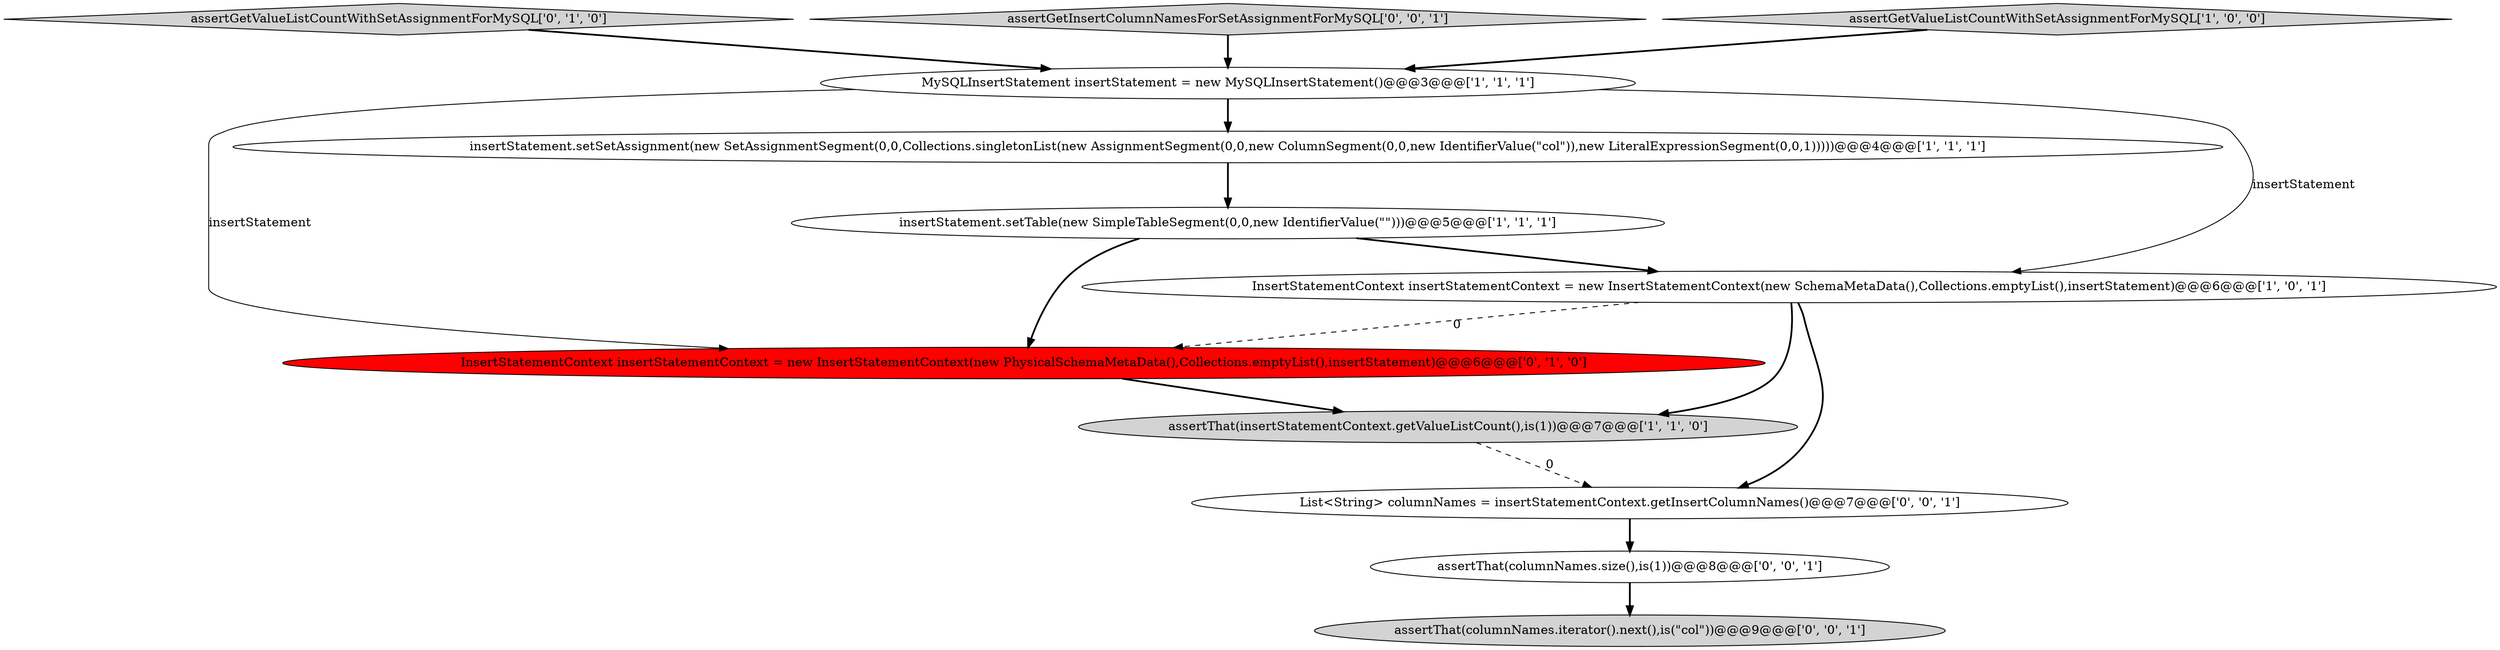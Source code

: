 digraph {
6 [style = filled, label = "InsertStatementContext insertStatementContext = new InsertStatementContext(new PhysicalSchemaMetaData(),Collections.emptyList(),insertStatement)@@@6@@@['0', '1', '0']", fillcolor = red, shape = ellipse image = "AAA1AAABBB2BBB"];
7 [style = filled, label = "assertGetValueListCountWithSetAssignmentForMySQL['0', '1', '0']", fillcolor = lightgray, shape = diamond image = "AAA0AAABBB2BBB"];
8 [style = filled, label = "assertGetInsertColumnNamesForSetAssignmentForMySQL['0', '0', '1']", fillcolor = lightgray, shape = diamond image = "AAA0AAABBB3BBB"];
2 [style = filled, label = "insertStatement.setTable(new SimpleTableSegment(0,0,new IdentifierValue(\"\")))@@@5@@@['1', '1', '1']", fillcolor = white, shape = ellipse image = "AAA0AAABBB1BBB"];
3 [style = filled, label = "assertGetValueListCountWithSetAssignmentForMySQL['1', '0', '0']", fillcolor = lightgray, shape = diamond image = "AAA0AAABBB1BBB"];
9 [style = filled, label = "List<String> columnNames = insertStatementContext.getInsertColumnNames()@@@7@@@['0', '0', '1']", fillcolor = white, shape = ellipse image = "AAA0AAABBB3BBB"];
11 [style = filled, label = "assertThat(columnNames.size(),is(1))@@@8@@@['0', '0', '1']", fillcolor = white, shape = ellipse image = "AAA0AAABBB3BBB"];
0 [style = filled, label = "MySQLInsertStatement insertStatement = new MySQLInsertStatement()@@@3@@@['1', '1', '1']", fillcolor = white, shape = ellipse image = "AAA0AAABBB1BBB"];
1 [style = filled, label = "InsertStatementContext insertStatementContext = new InsertStatementContext(new SchemaMetaData(),Collections.emptyList(),insertStatement)@@@6@@@['1', '0', '1']", fillcolor = white, shape = ellipse image = "AAA0AAABBB1BBB"];
4 [style = filled, label = "assertThat(insertStatementContext.getValueListCount(),is(1))@@@7@@@['1', '1', '0']", fillcolor = lightgray, shape = ellipse image = "AAA0AAABBB1BBB"];
10 [style = filled, label = "assertThat(columnNames.iterator().next(),is(\"col\"))@@@9@@@['0', '0', '1']", fillcolor = lightgray, shape = ellipse image = "AAA0AAABBB3BBB"];
5 [style = filled, label = "insertStatement.setSetAssignment(new SetAssignmentSegment(0,0,Collections.singletonList(new AssignmentSegment(0,0,new ColumnSegment(0,0,new IdentifierValue(\"col\")),new LiteralExpressionSegment(0,0,1)))))@@@4@@@['1', '1', '1']", fillcolor = white, shape = ellipse image = "AAA0AAABBB1BBB"];
8->0 [style = bold, label=""];
6->4 [style = bold, label=""];
4->9 [style = dashed, label="0"];
1->4 [style = bold, label=""];
5->2 [style = bold, label=""];
7->0 [style = bold, label=""];
1->9 [style = bold, label=""];
9->11 [style = bold, label=""];
11->10 [style = bold, label=""];
1->6 [style = dashed, label="0"];
2->6 [style = bold, label=""];
2->1 [style = bold, label=""];
0->1 [style = solid, label="insertStatement"];
0->6 [style = solid, label="insertStatement"];
3->0 [style = bold, label=""];
0->5 [style = bold, label=""];
}
